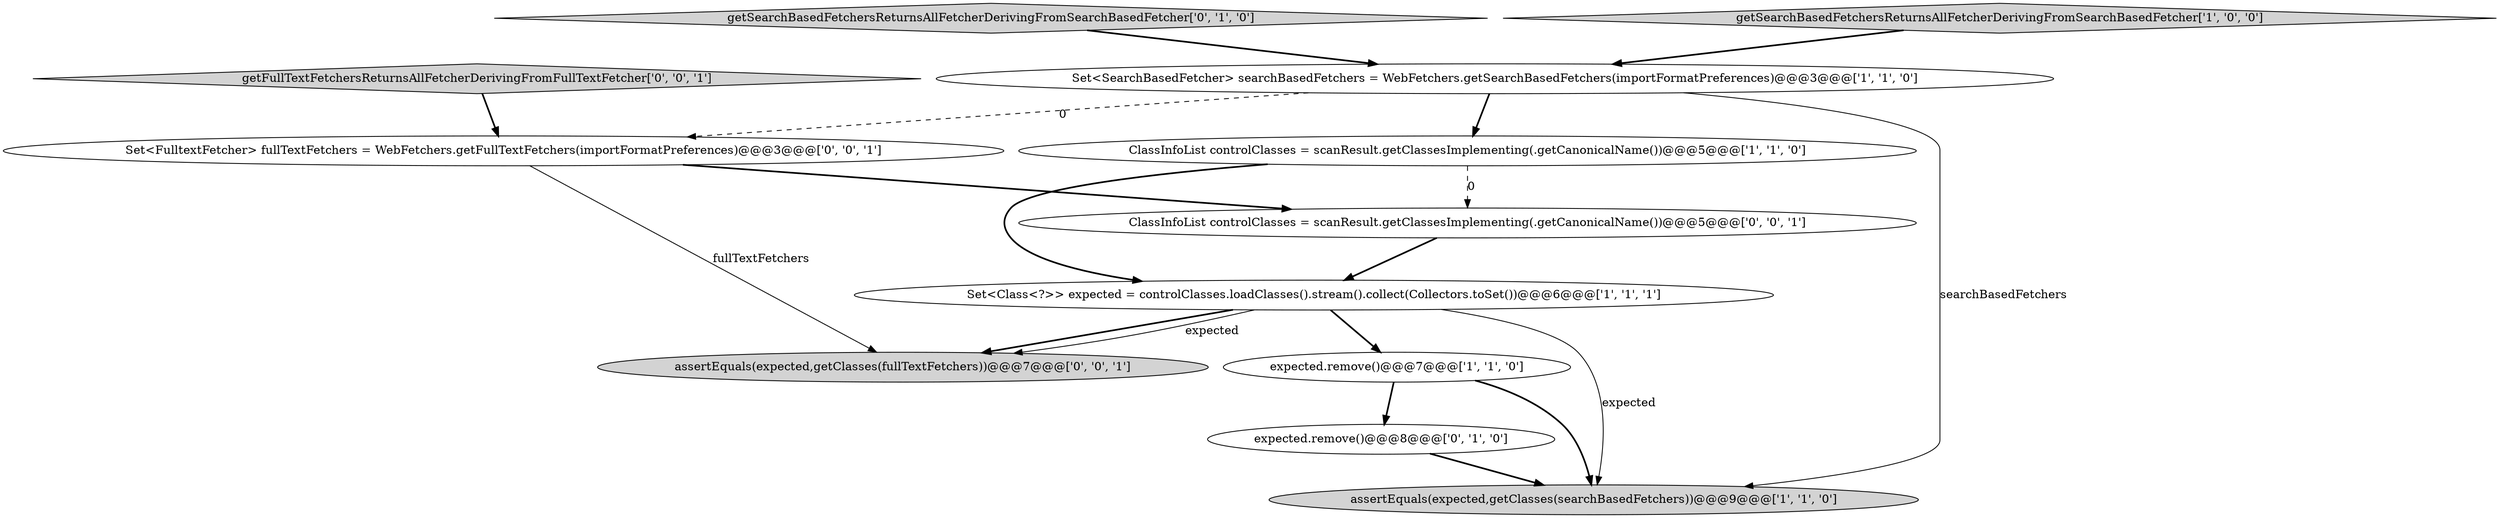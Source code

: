 digraph {
3 [style = filled, label = "assertEquals(expected,getClasses(searchBasedFetchers))@@@9@@@['1', '1', '0']", fillcolor = lightgray, shape = ellipse image = "AAA0AAABBB1BBB"];
7 [style = filled, label = "getSearchBasedFetchersReturnsAllFetcherDerivingFromSearchBasedFetcher['0', '1', '0']", fillcolor = lightgray, shape = diamond image = "AAA0AAABBB2BBB"];
0 [style = filled, label = "expected.remove()@@@7@@@['1', '1', '0']", fillcolor = white, shape = ellipse image = "AAA0AAABBB1BBB"];
11 [style = filled, label = "Set<FulltextFetcher> fullTextFetchers = WebFetchers.getFullTextFetchers(importFormatPreferences)@@@3@@@['0', '0', '1']", fillcolor = white, shape = ellipse image = "AAA0AAABBB3BBB"];
6 [style = filled, label = "expected.remove()@@@8@@@['0', '1', '0']", fillcolor = white, shape = ellipse image = "AAA1AAABBB2BBB"];
10 [style = filled, label = "getFullTextFetchersReturnsAllFetcherDerivingFromFullTextFetcher['0', '0', '1']", fillcolor = lightgray, shape = diamond image = "AAA0AAABBB3BBB"];
9 [style = filled, label = "assertEquals(expected,getClasses(fullTextFetchers))@@@7@@@['0', '0', '1']", fillcolor = lightgray, shape = ellipse image = "AAA0AAABBB3BBB"];
8 [style = filled, label = "ClassInfoList controlClasses = scanResult.getClassesImplementing(.getCanonicalName())@@@5@@@['0', '0', '1']", fillcolor = white, shape = ellipse image = "AAA0AAABBB3BBB"];
4 [style = filled, label = "Set<SearchBasedFetcher> searchBasedFetchers = WebFetchers.getSearchBasedFetchers(importFormatPreferences)@@@3@@@['1', '1', '0']", fillcolor = white, shape = ellipse image = "AAA0AAABBB1BBB"];
1 [style = filled, label = "ClassInfoList controlClasses = scanResult.getClassesImplementing(.getCanonicalName())@@@5@@@['1', '1', '0']", fillcolor = white, shape = ellipse image = "AAA0AAABBB1BBB"];
2 [style = filled, label = "Set<Class<?>> expected = controlClasses.loadClasses().stream().collect(Collectors.toSet())@@@6@@@['1', '1', '1']", fillcolor = white, shape = ellipse image = "AAA0AAABBB1BBB"];
5 [style = filled, label = "getSearchBasedFetchersReturnsAllFetcherDerivingFromSearchBasedFetcher['1', '0', '0']", fillcolor = lightgray, shape = diamond image = "AAA0AAABBB1BBB"];
0->6 [style = bold, label=""];
2->3 [style = solid, label="expected"];
2->9 [style = bold, label=""];
2->0 [style = bold, label=""];
8->2 [style = bold, label=""];
4->11 [style = dashed, label="0"];
1->8 [style = dashed, label="0"];
10->11 [style = bold, label=""];
0->3 [style = bold, label=""];
7->4 [style = bold, label=""];
11->8 [style = bold, label=""];
2->9 [style = solid, label="expected"];
1->2 [style = bold, label=""];
6->3 [style = bold, label=""];
4->3 [style = solid, label="searchBasedFetchers"];
11->9 [style = solid, label="fullTextFetchers"];
5->4 [style = bold, label=""];
4->1 [style = bold, label=""];
}

